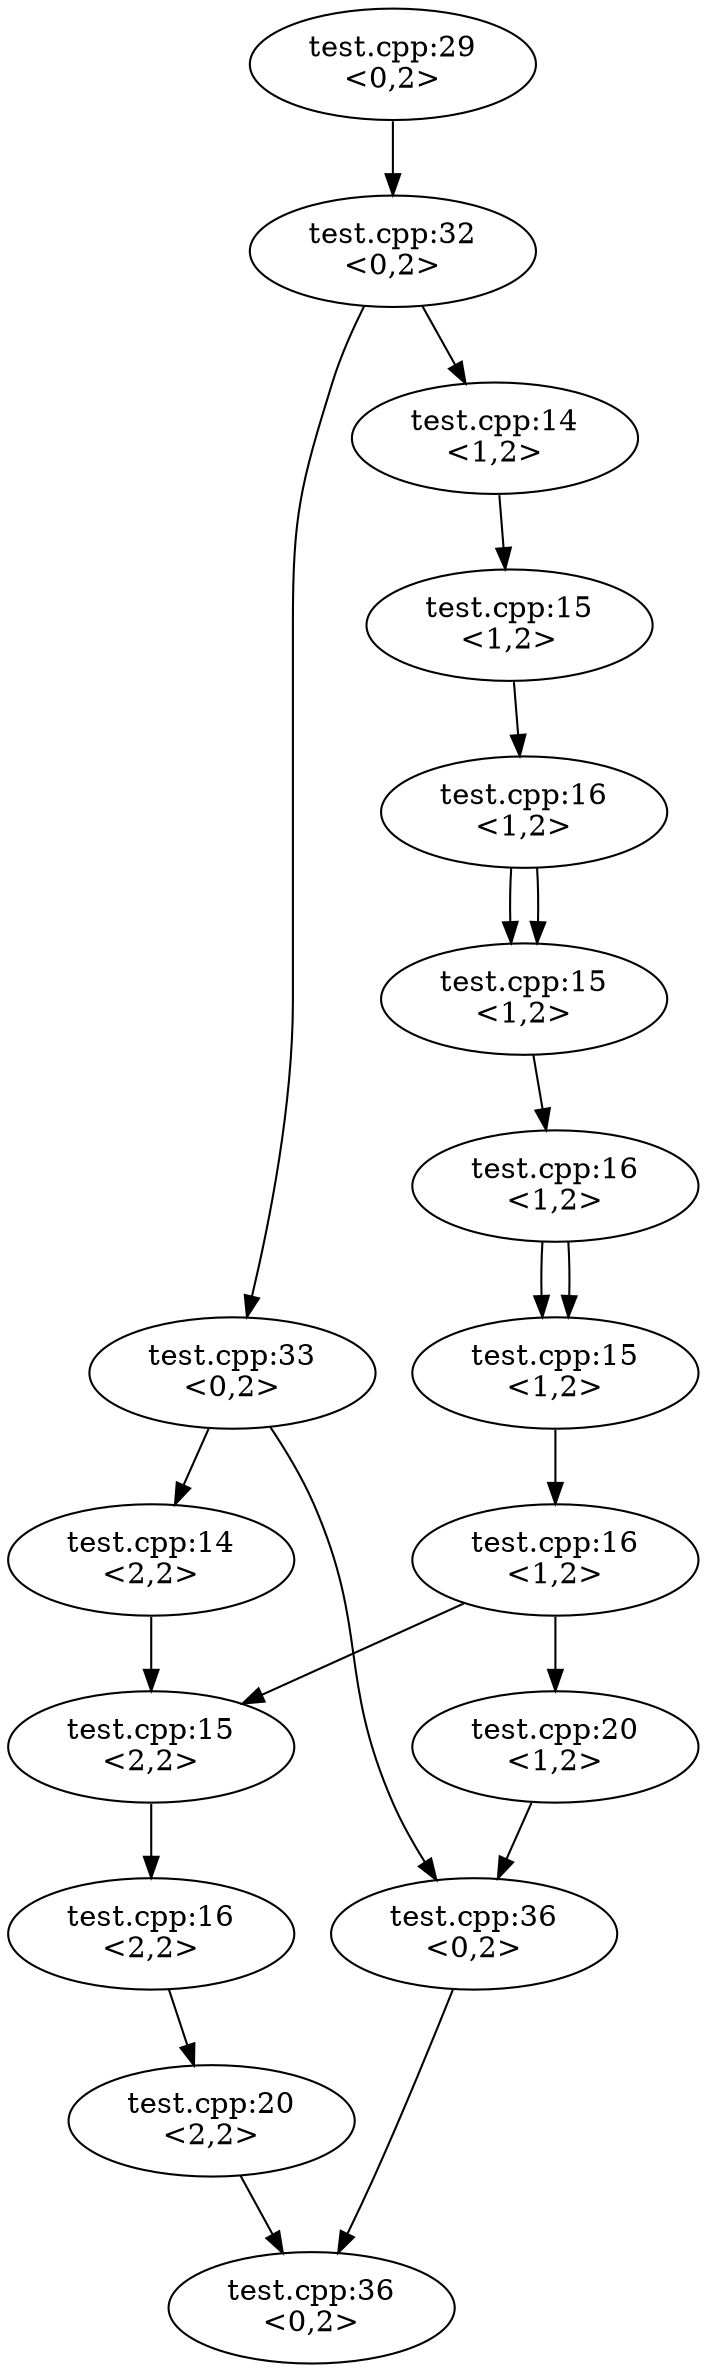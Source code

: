 digraph G {
  n1 -> n2;
  n2 -> n3;
  n2 -> n4;
  n4 -> n5;
  n3 -> n6;
  n6 -> n7;
  n7 -> n8;
  n7 -> n8;
  n8 -> n9;
  n9 -> n10;
  n9 -> n10;
  n10 -> n11;
  n11 -> n12;
  n4 -> n13;
  n12 -> n13;
  n5 -> n14;
  n11 -> n14;
  n14 -> n15;
  n15 -> n16;
  n13 -> n17;
  n16 -> n17;
  n1 [label="test.cpp:29\n<0,2>"];
  n2 [label="test.cpp:32\n<0,2>"];
  n3 [label="test.cpp:14\n<1,2>"];
  n4 [label="test.cpp:33\n<0,2>"];
  n5 [label="test.cpp:14\n<2,2>"];
  n6 [label="test.cpp:15\n<1,2>"];
  n7 [label="test.cpp:16\n<1,2>"];
  n8 [label="test.cpp:15\n<1,2>"];
  n9 [label="test.cpp:16\n<1,2>"];
  n10 [label="test.cpp:15\n<1,2>"];
  n11 [label="test.cpp:16\n<1,2>"];
  n12 [label="test.cpp:20\n<1,2>"];
  n13 [label="test.cpp:36\n<0,2>"];
  n14 [label="test.cpp:15\n<2,2>"];
  n15 [label="test.cpp:16\n<2,2>"];
  n16 [label="test.cpp:20\n<2,2>"];
  n17 [label="test.cpp:36\n<0,2>"];
}
